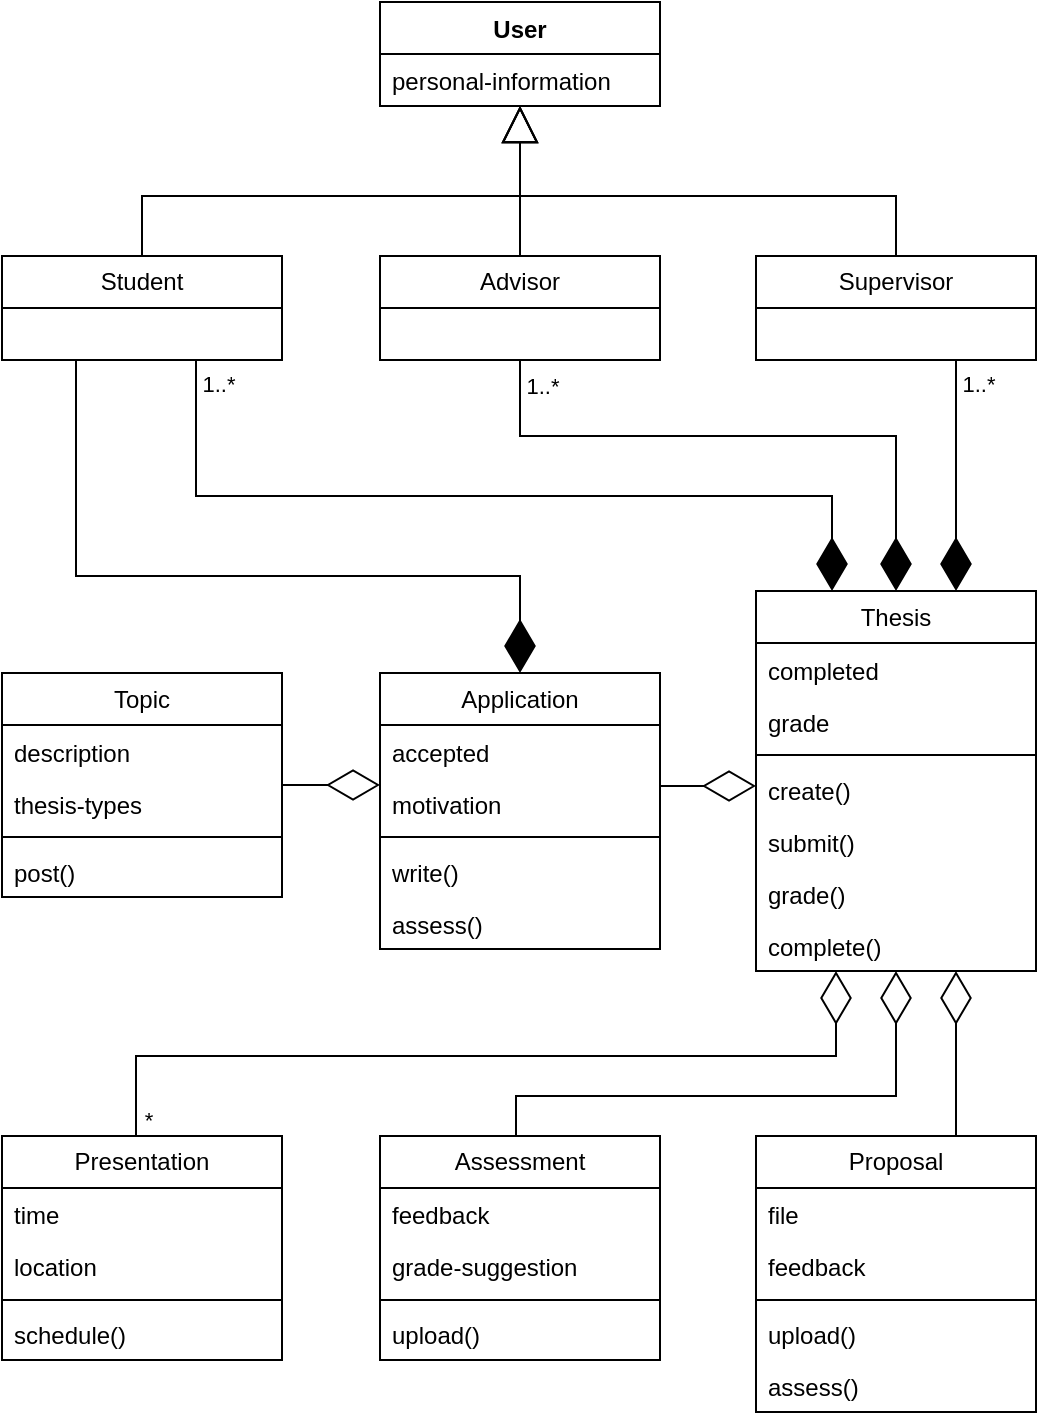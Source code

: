 <mxfile version="24.7.17">
  <diagram name="Page-1" id="c4acf3e9-155e-7222-9cf6-157b1a14988f">
    <mxGraphModel dx="1448" dy="1876" grid="1" gridSize="10" guides="1" tooltips="1" connect="1" arrows="1" fold="1" page="1" pageScale="1" pageWidth="850" pageHeight="1100" background="none" math="0" shadow="0">
      <root>
        <mxCell id="0" />
        <mxCell id="1" parent="0" />
        <mxCell id="QdO0fPRtk3mEZKDKFILt-15" value="" style="endArrow=diamondThin;endFill=0;endSize=24;html=1;rounded=0;edgeStyle=orthogonalEdgeStyle;" parent="1" source="aYV13sTV_43H2yL5I2FY-17" target="aYV13sTV_43H2yL5I2FY-16" edge="1">
          <mxGeometry width="160" relative="1" as="geometry">
            <mxPoint x="450.5" y="576" as="sourcePoint" />
            <mxPoint x="795.75" y="501" as="targetPoint" />
            <Array as="points">
              <mxPoint x="450" y="490" />
              <mxPoint x="800" y="490" />
            </Array>
          </mxGeometry>
        </mxCell>
        <mxCell id="1MN8GC7F8xsYPQ4xVjGY-6" value="*" style="edgeLabel;html=1;align=center;verticalAlign=middle;resizable=0;points=[];" vertex="1" connectable="0" parent="QdO0fPRtk3mEZKDKFILt-15">
          <mxGeometry x="-0.926" relative="1" as="geometry">
            <mxPoint x="6" y="8" as="offset" />
          </mxGeometry>
        </mxCell>
        <mxCell id="QdO0fPRtk3mEZKDKFILt-16" value="" style="endArrow=diamondThin;endFill=0;endSize=24;html=1;rounded=0;edgeStyle=orthogonalEdgeStyle;" parent="1" source="aYV13sTV_43H2yL5I2FY-19" target="aYV13sTV_43H2yL5I2FY-16" edge="1">
          <mxGeometry width="160" relative="1" as="geometry">
            <mxPoint x="867.25" y="576" as="sourcePoint" />
            <mxPoint x="865" y="470" as="targetPoint" />
            <Array as="points">
              <mxPoint x="860" y="490" />
              <mxPoint x="860" y="490" />
            </Array>
          </mxGeometry>
        </mxCell>
        <mxCell id="QdO0fPRtk3mEZKDKFILt-17" value="" style="endArrow=diamondThin;endFill=0;endSize=24;html=1;rounded=0;edgeStyle=orthogonalEdgeStyle;" parent="1" source="aYV13sTV_43H2yL5I2FY-18" target="aYV13sTV_43H2yL5I2FY-16" edge="1">
          <mxGeometry width="160" relative="1" as="geometry">
            <mxPoint x="640.5" y="576" as="sourcePoint" />
            <mxPoint x="830" y="450" as="targetPoint" />
            <Array as="points">
              <mxPoint x="640" y="510" />
              <mxPoint x="830" y="510" />
            </Array>
          </mxGeometry>
        </mxCell>
        <mxCell id="QdO0fPRtk3mEZKDKFILt-21" value="" style="endArrow=diamondThin;endFill=1;endSize=24;html=1;rounded=0;edgeStyle=orthogonalEdgeStyle;" parent="1" source="aYV13sTV_43H2yL5I2FY-11" target="aYV13sTV_43H2yL5I2FY-16" edge="1">
          <mxGeometry width="160" relative="1" as="geometry">
            <mxPoint x="641.5" y="189" as="sourcePoint" />
            <mxPoint x="795.75" y="250" as="targetPoint" />
            <Array as="points">
              <mxPoint x="642" y="180" />
              <mxPoint x="830" y="180" />
            </Array>
          </mxGeometry>
        </mxCell>
        <mxCell id="1MN8GC7F8xsYPQ4xVjGY-1" value="1..*" style="edgeLabel;html=1;align=center;verticalAlign=middle;resizable=0;points=[];" vertex="1" connectable="0" parent="QdO0fPRtk3mEZKDKFILt-21">
          <mxGeometry x="-0.866" relative="1" as="geometry">
            <mxPoint x="11" y="-8" as="offset" />
          </mxGeometry>
        </mxCell>
        <mxCell id="QdO0fPRtk3mEZKDKFILt-22" value="" style="endArrow=diamondThin;endFill=1;endSize=24;html=1;rounded=0;edgeStyle=orthogonalEdgeStyle;" parent="1" source="aYV13sTV_43H2yL5I2FY-12" target="aYV13sTV_43H2yL5I2FY-16" edge="1">
          <mxGeometry width="160" relative="1" as="geometry">
            <mxPoint x="837.25" y="189" as="sourcePoint" />
            <mxPoint x="867.25" y="250" as="targetPoint" />
            <Array as="points">
              <mxPoint x="860" y="200" />
              <mxPoint x="860" y="200" />
            </Array>
          </mxGeometry>
        </mxCell>
        <mxCell id="1MN8GC7F8xsYPQ4xVjGY-2" value="1..*" style="edgeLabel;html=1;align=center;verticalAlign=middle;resizable=0;points=[];" vertex="1" connectable="0" parent="QdO0fPRtk3mEZKDKFILt-22">
          <mxGeometry x="-0.705" y="1" relative="1" as="geometry">
            <mxPoint x="10" y="-5" as="offset" />
          </mxGeometry>
        </mxCell>
        <mxCell id="QdO0fPRtk3mEZKDKFILt-23" value="" style="endArrow=diamondThin;endFill=0;endSize=24;html=1;rounded=0;edgeStyle=orthogonalEdgeStyle;" parent="1" source="aYV13sTV_43H2yL5I2FY-14" target="aYV13sTV_43H2yL5I2FY-15" edge="1">
          <mxGeometry width="160" relative="1" as="geometry">
            <mxPoint x="523" y="337.5" as="sourcePoint" />
            <mxPoint x="570" y="337.5" as="targetPoint" />
            <Array as="points">
              <mxPoint x="540" y="355" />
              <mxPoint x="540" y="355" />
            </Array>
          </mxGeometry>
        </mxCell>
        <mxCell id="QdO0fPRtk3mEZKDKFILt-24" value="" style="endArrow=diamondThin;endFill=1;endSize=24;html=1;rounded=0;edgeStyle=orthogonalEdgeStyle;" parent="1" source="aYV13sTV_43H2yL5I2FY-9" target="aYV13sTV_43H2yL5I2FY-15" edge="1">
          <mxGeometry width="160" relative="1" as="geometry">
            <mxPoint x="445.75" y="189" as="sourcePoint" />
            <mxPoint x="605.75" y="250" as="targetPoint" />
            <Array as="points">
              <mxPoint x="420" y="250" />
              <mxPoint x="642" y="250" />
            </Array>
          </mxGeometry>
        </mxCell>
        <mxCell id="aYV13sTV_43H2yL5I2FY-9" value="Student" style="swimlane;fontStyle=0;childLayout=stackLayout;horizontal=1;startSize=26;fillColor=none;horizontalStack=0;resizeParent=1;resizeParentMax=0;resizeLast=0;collapsible=1;marginBottom=0;whiteSpace=wrap;html=1;" parent="1" vertex="1">
          <mxGeometry x="383" y="90" width="140" height="52" as="geometry" />
        </mxCell>
        <mxCell id="aYV13sTV_43H2yL5I2FY-12" value="Supervisor" style="swimlane;fontStyle=0;childLayout=stackLayout;horizontal=1;startSize=26;fillColor=none;horizontalStack=0;resizeParent=1;resizeParentMax=0;resizeLast=0;collapsible=1;marginBottom=0;whiteSpace=wrap;html=1;" parent="1" vertex="1">
          <mxGeometry x="760" y="90" width="140" height="52" as="geometry" />
        </mxCell>
        <mxCell id="aYV13sTV_43H2yL5I2FY-11" value="Advisor" style="swimlane;fontStyle=0;childLayout=stackLayout;horizontal=1;startSize=26;fillColor=none;horizontalStack=0;resizeParent=1;resizeParentMax=0;resizeLast=0;collapsible=1;marginBottom=0;whiteSpace=wrap;html=1;" parent="1" vertex="1">
          <mxGeometry x="572" y="90" width="140" height="52" as="geometry" />
        </mxCell>
        <mxCell id="aYV13sTV_43H2yL5I2FY-14" value="Topic" style="swimlane;fontStyle=0;childLayout=stackLayout;horizontal=1;startSize=26;fillColor=none;horizontalStack=0;resizeParent=1;resizeParentMax=0;resizeLast=0;collapsible=1;marginBottom=0;whiteSpace=wrap;html=1;" parent="1" vertex="1">
          <mxGeometry x="383" y="298.5" width="140" height="112" as="geometry" />
        </mxCell>
        <mxCell id="aYV13sTV_43H2yL5I2FY-20" value="description" style="text;strokeColor=none;fillColor=none;align=left;verticalAlign=top;spacingLeft=4;spacingRight=4;overflow=hidden;rotatable=0;points=[[0,0.5],[1,0.5]];portConstraint=eastwest;whiteSpace=wrap;html=1;" parent="aYV13sTV_43H2yL5I2FY-14" vertex="1">
          <mxGeometry y="26" width="140" height="26" as="geometry" />
        </mxCell>
        <mxCell id="aYV13sTV_43H2yL5I2FY-21" value="thesis-types" style="text;strokeColor=none;fillColor=none;align=left;verticalAlign=top;spacingLeft=4;spacingRight=4;overflow=hidden;rotatable=0;points=[[0,0.5],[1,0.5]];portConstraint=eastwest;whiteSpace=wrap;html=1;" parent="aYV13sTV_43H2yL5I2FY-14" vertex="1">
          <mxGeometry y="52" width="140" height="26" as="geometry" />
        </mxCell>
        <mxCell id="aYV13sTV_43H2yL5I2FY-53" value="" style="line;strokeWidth=1;fillColor=none;align=left;verticalAlign=middle;spacingTop=-1;spacingLeft=3;spacingRight=3;rotatable=0;labelPosition=right;points=[];portConstraint=eastwest;strokeColor=inherit;" parent="aYV13sTV_43H2yL5I2FY-14" vertex="1">
          <mxGeometry y="78" width="140" height="8" as="geometry" />
        </mxCell>
        <mxCell id="aYV13sTV_43H2yL5I2FY-52" value="post()" style="text;strokeColor=none;fillColor=none;align=left;verticalAlign=top;spacingLeft=4;spacingRight=4;overflow=hidden;rotatable=0;points=[[0,0.5],[1,0.5]];portConstraint=eastwest;whiteSpace=wrap;html=1;" parent="aYV13sTV_43H2yL5I2FY-14" vertex="1">
          <mxGeometry y="86" width="140" height="26" as="geometry" />
        </mxCell>
        <mxCell id="aYV13sTV_43H2yL5I2FY-15" value="Application" style="swimlane;fontStyle=0;childLayout=stackLayout;horizontal=1;startSize=26;fillColor=none;horizontalStack=0;resizeParent=1;resizeParentMax=0;resizeLast=0;collapsible=1;marginBottom=0;whiteSpace=wrap;html=1;" parent="1" vertex="1">
          <mxGeometry x="572" y="298.5" width="140" height="138" as="geometry" />
        </mxCell>
        <mxCell id="aYV13sTV_43H2yL5I2FY-22" value="accepted" style="text;strokeColor=none;fillColor=none;align=left;verticalAlign=top;spacingLeft=4;spacingRight=4;overflow=hidden;rotatable=0;points=[[0,0.5],[1,0.5]];portConstraint=eastwest;whiteSpace=wrap;html=1;" parent="aYV13sTV_43H2yL5I2FY-15" vertex="1">
          <mxGeometry y="26" width="140" height="26" as="geometry" />
        </mxCell>
        <mxCell id="aYV13sTV_43H2yL5I2FY-23" value="motivation" style="text;strokeColor=none;fillColor=none;align=left;verticalAlign=top;spacingLeft=4;spacingRight=4;overflow=hidden;rotatable=0;points=[[0,0.5],[1,0.5]];portConstraint=eastwest;whiteSpace=wrap;html=1;" parent="aYV13sTV_43H2yL5I2FY-15" vertex="1">
          <mxGeometry y="52" width="140" height="26" as="geometry" />
        </mxCell>
        <mxCell id="aYV13sTV_43H2yL5I2FY-26" value="" style="line;strokeWidth=1;fillColor=none;align=left;verticalAlign=middle;spacingTop=-1;spacingLeft=3;spacingRight=3;rotatable=0;labelPosition=right;points=[];portConstraint=eastwest;strokeColor=inherit;" parent="aYV13sTV_43H2yL5I2FY-15" vertex="1">
          <mxGeometry y="78" width="140" height="8" as="geometry" />
        </mxCell>
        <mxCell id="aYV13sTV_43H2yL5I2FY-59" value="write()" style="text;strokeColor=none;fillColor=none;align=left;verticalAlign=top;spacingLeft=4;spacingRight=4;overflow=hidden;rotatable=0;points=[[0,0.5],[1,0.5]];portConstraint=eastwest;whiteSpace=wrap;html=1;" parent="aYV13sTV_43H2yL5I2FY-15" vertex="1">
          <mxGeometry y="86" width="140" height="26" as="geometry" />
        </mxCell>
        <mxCell id="aYV13sTV_43H2yL5I2FY-25" value="assess()" style="text;strokeColor=none;fillColor=none;align=left;verticalAlign=top;spacingLeft=4;spacingRight=4;overflow=hidden;rotatable=0;points=[[0,0.5],[1,0.5]];portConstraint=eastwest;whiteSpace=wrap;html=1;" parent="aYV13sTV_43H2yL5I2FY-15" vertex="1">
          <mxGeometry y="112" width="140" height="26" as="geometry" />
        </mxCell>
        <mxCell id="aYV13sTV_43H2yL5I2FY-16" value="Thesis" style="swimlane;fontStyle=0;childLayout=stackLayout;horizontal=1;startSize=26;fillColor=none;horizontalStack=0;resizeParent=1;resizeParentMax=0;resizeLast=0;collapsible=1;marginBottom=0;whiteSpace=wrap;html=1;" parent="1" vertex="1">
          <mxGeometry x="760" y="257.5" width="140" height="190" as="geometry" />
        </mxCell>
        <mxCell id="aYV13sTV_43H2yL5I2FY-24" value="completed" style="text;strokeColor=none;fillColor=none;align=left;verticalAlign=top;spacingLeft=4;spacingRight=4;overflow=hidden;rotatable=0;points=[[0,0.5],[1,0.5]];portConstraint=eastwest;whiteSpace=wrap;html=1;" parent="aYV13sTV_43H2yL5I2FY-16" vertex="1">
          <mxGeometry y="26" width="140" height="26" as="geometry" />
        </mxCell>
        <mxCell id="aYV13sTV_43H2yL5I2FY-28" value="grade" style="text;strokeColor=none;fillColor=none;align=left;verticalAlign=top;spacingLeft=4;spacingRight=4;overflow=hidden;rotatable=0;points=[[0,0.5],[1,0.5]];portConstraint=eastwest;whiteSpace=wrap;html=1;" parent="aYV13sTV_43H2yL5I2FY-16" vertex="1">
          <mxGeometry y="52" width="140" height="26" as="geometry" />
        </mxCell>
        <mxCell id="aYV13sTV_43H2yL5I2FY-33" value="" style="line;strokeWidth=1;fillColor=none;align=left;verticalAlign=middle;spacingTop=-1;spacingLeft=3;spacingRight=3;rotatable=0;labelPosition=right;points=[];portConstraint=eastwest;strokeColor=inherit;" parent="aYV13sTV_43H2yL5I2FY-16" vertex="1">
          <mxGeometry y="78" width="140" height="8" as="geometry" />
        </mxCell>
        <mxCell id="aYV13sTV_43H2yL5I2FY-61" value="create()" style="text;strokeColor=none;fillColor=none;align=left;verticalAlign=top;spacingLeft=4;spacingRight=4;overflow=hidden;rotatable=0;points=[[0,0.5],[1,0.5]];portConstraint=eastwest;whiteSpace=wrap;html=1;" parent="aYV13sTV_43H2yL5I2FY-16" vertex="1">
          <mxGeometry y="86" width="140" height="26" as="geometry" />
        </mxCell>
        <mxCell id="aYV13sTV_43H2yL5I2FY-30" value="submit()" style="text;strokeColor=none;fillColor=none;align=left;verticalAlign=top;spacingLeft=4;spacingRight=4;overflow=hidden;rotatable=0;points=[[0,0.5],[1,0.5]];portConstraint=eastwest;whiteSpace=wrap;html=1;" parent="aYV13sTV_43H2yL5I2FY-16" vertex="1">
          <mxGeometry y="112" width="140" height="26" as="geometry" />
        </mxCell>
        <mxCell id="aYV13sTV_43H2yL5I2FY-32" value="grade()" style="text;strokeColor=none;fillColor=none;align=left;verticalAlign=top;spacingLeft=4;spacingRight=4;overflow=hidden;rotatable=0;points=[[0,0.5],[1,0.5]];portConstraint=eastwest;whiteSpace=wrap;html=1;" parent="aYV13sTV_43H2yL5I2FY-16" vertex="1">
          <mxGeometry y="138" width="140" height="26" as="geometry" />
        </mxCell>
        <mxCell id="aYV13sTV_43H2yL5I2FY-60" value="complete()" style="text;strokeColor=none;fillColor=none;align=left;verticalAlign=top;spacingLeft=4;spacingRight=4;overflow=hidden;rotatable=0;points=[[0,0.5],[1,0.5]];portConstraint=eastwest;whiteSpace=wrap;html=1;" parent="aYV13sTV_43H2yL5I2FY-16" vertex="1">
          <mxGeometry y="164" width="140" height="26" as="geometry" />
        </mxCell>
        <mxCell id="aYV13sTV_43H2yL5I2FY-17" value="Presentation" style="swimlane;fontStyle=0;childLayout=stackLayout;horizontal=1;startSize=26;fillColor=none;horizontalStack=0;resizeParent=1;resizeParentMax=0;resizeLast=0;collapsible=1;marginBottom=0;whiteSpace=wrap;html=1;" parent="1" vertex="1">
          <mxGeometry x="383" y="530" width="140" height="112" as="geometry" />
        </mxCell>
        <mxCell id="aYV13sTV_43H2yL5I2FY-34" value="time" style="text;strokeColor=none;fillColor=none;align=left;verticalAlign=top;spacingLeft=4;spacingRight=4;overflow=hidden;rotatable=0;points=[[0,0.5],[1,0.5]];portConstraint=eastwest;whiteSpace=wrap;html=1;" parent="aYV13sTV_43H2yL5I2FY-17" vertex="1">
          <mxGeometry y="26" width="140" height="26" as="geometry" />
        </mxCell>
        <mxCell id="aYV13sTV_43H2yL5I2FY-35" value="location" style="text;strokeColor=none;fillColor=none;align=left;verticalAlign=top;spacingLeft=4;spacingRight=4;overflow=hidden;rotatable=0;points=[[0,0.5],[1,0.5]];portConstraint=eastwest;whiteSpace=wrap;html=1;" parent="aYV13sTV_43H2yL5I2FY-17" vertex="1">
          <mxGeometry y="52" width="140" height="26" as="geometry" />
        </mxCell>
        <mxCell id="aYV13sTV_43H2yL5I2FY-57" value="" style="line;strokeWidth=1;fillColor=none;align=left;verticalAlign=middle;spacingTop=-1;spacingLeft=3;spacingRight=3;rotatable=0;labelPosition=right;points=[];portConstraint=eastwest;strokeColor=inherit;" parent="aYV13sTV_43H2yL5I2FY-17" vertex="1">
          <mxGeometry y="78" width="140" height="8" as="geometry" />
        </mxCell>
        <mxCell id="aYV13sTV_43H2yL5I2FY-56" value="schedule()" style="text;strokeColor=none;fillColor=none;align=left;verticalAlign=top;spacingLeft=4;spacingRight=4;overflow=hidden;rotatable=0;points=[[0,0.5],[1,0.5]];portConstraint=eastwest;whiteSpace=wrap;html=1;" parent="aYV13sTV_43H2yL5I2FY-17" vertex="1">
          <mxGeometry y="86" width="140" height="26" as="geometry" />
        </mxCell>
        <mxCell id="aYV13sTV_43H2yL5I2FY-18" value="Assessment" style="swimlane;fontStyle=0;childLayout=stackLayout;horizontal=1;startSize=26;fillColor=none;horizontalStack=0;resizeParent=1;resizeParentMax=0;resizeLast=0;collapsible=1;marginBottom=0;whiteSpace=wrap;html=1;" parent="1" vertex="1">
          <mxGeometry x="572" y="530" width="140" height="112" as="geometry" />
        </mxCell>
        <mxCell id="aYV13sTV_43H2yL5I2FY-36" value="feedback" style="text;strokeColor=none;fillColor=none;align=left;verticalAlign=top;spacingLeft=4;spacingRight=4;overflow=hidden;rotatable=0;points=[[0,0.5],[1,0.5]];portConstraint=eastwest;whiteSpace=wrap;html=1;" parent="aYV13sTV_43H2yL5I2FY-18" vertex="1">
          <mxGeometry y="26" width="140" height="26" as="geometry" />
        </mxCell>
        <mxCell id="aYV13sTV_43H2yL5I2FY-37" value="grade-suggestion" style="text;strokeColor=none;fillColor=none;align=left;verticalAlign=top;spacingLeft=4;spacingRight=4;overflow=hidden;rotatable=0;points=[[0,0.5],[1,0.5]];portConstraint=eastwest;whiteSpace=wrap;html=1;" parent="aYV13sTV_43H2yL5I2FY-18" vertex="1">
          <mxGeometry y="52" width="140" height="26" as="geometry" />
        </mxCell>
        <mxCell id="aYV13sTV_43H2yL5I2FY-58" value="" style="line;strokeWidth=1;fillColor=none;align=left;verticalAlign=middle;spacingTop=-1;spacingLeft=3;spacingRight=3;rotatable=0;labelPosition=right;points=[];portConstraint=eastwest;strokeColor=inherit;" parent="aYV13sTV_43H2yL5I2FY-18" vertex="1">
          <mxGeometry y="78" width="140" height="8" as="geometry" />
        </mxCell>
        <mxCell id="aYV13sTV_43H2yL5I2FY-55" value="upload()" style="text;strokeColor=none;fillColor=none;align=left;verticalAlign=top;spacingLeft=4;spacingRight=4;overflow=hidden;rotatable=0;points=[[0,0.5],[1,0.5]];portConstraint=eastwest;whiteSpace=wrap;html=1;" parent="aYV13sTV_43H2yL5I2FY-18" vertex="1">
          <mxGeometry y="86" width="140" height="26" as="geometry" />
        </mxCell>
        <mxCell id="aYV13sTV_43H2yL5I2FY-19" value="Proposal" style="swimlane;fontStyle=0;childLayout=stackLayout;horizontal=1;startSize=26;fillColor=none;horizontalStack=0;resizeParent=1;resizeParentMax=0;resizeLast=0;collapsible=1;marginBottom=0;whiteSpace=wrap;html=1;" parent="1" vertex="1">
          <mxGeometry x="760" y="530" width="140" height="138" as="geometry" />
        </mxCell>
        <mxCell id="aYV13sTV_43H2yL5I2FY-38" value="file" style="text;strokeColor=none;fillColor=none;align=left;verticalAlign=top;spacingLeft=4;spacingRight=4;overflow=hidden;rotatable=0;points=[[0,0.5],[1,0.5]];portConstraint=eastwest;whiteSpace=wrap;html=1;" parent="aYV13sTV_43H2yL5I2FY-19" vertex="1">
          <mxGeometry y="26" width="140" height="26" as="geometry" />
        </mxCell>
        <mxCell id="aYV13sTV_43H2yL5I2FY-40" value="feedback" style="text;strokeColor=none;fillColor=none;align=left;verticalAlign=top;spacingLeft=4;spacingRight=4;overflow=hidden;rotatable=0;points=[[0,0.5],[1,0.5]];portConstraint=eastwest;whiteSpace=wrap;html=1;" parent="aYV13sTV_43H2yL5I2FY-19" vertex="1">
          <mxGeometry y="52" width="140" height="26" as="geometry" />
        </mxCell>
        <mxCell id="aYV13sTV_43H2yL5I2FY-41" value="" style="line;strokeWidth=1;fillColor=none;align=left;verticalAlign=middle;spacingTop=-1;spacingLeft=3;spacingRight=3;rotatable=0;labelPosition=right;points=[];portConstraint=eastwest;strokeColor=inherit;" parent="aYV13sTV_43H2yL5I2FY-19" vertex="1">
          <mxGeometry y="78" width="140" height="8" as="geometry" />
        </mxCell>
        <mxCell id="aYV13sTV_43H2yL5I2FY-54" value="upload()" style="text;strokeColor=none;fillColor=none;align=left;verticalAlign=top;spacingLeft=4;spacingRight=4;overflow=hidden;rotatable=0;points=[[0,0.5],[1,0.5]];portConstraint=eastwest;whiteSpace=wrap;html=1;" parent="aYV13sTV_43H2yL5I2FY-19" vertex="1">
          <mxGeometry y="86" width="140" height="26" as="geometry" />
        </mxCell>
        <mxCell id="aYV13sTV_43H2yL5I2FY-39" value="assess()" style="text;strokeColor=none;fillColor=none;align=left;verticalAlign=top;spacingLeft=4;spacingRight=4;overflow=hidden;rotatable=0;points=[[0,0.5],[1,0.5]];portConstraint=eastwest;whiteSpace=wrap;html=1;" parent="aYV13sTV_43H2yL5I2FY-19" vertex="1">
          <mxGeometry y="112" width="140" height="26" as="geometry" />
        </mxCell>
        <mxCell id="aYV13sTV_43H2yL5I2FY-42" value="" style="endArrow=block;endSize=16;endFill=0;html=1;rounded=0;edgeStyle=orthogonalEdgeStyle;" parent="1" source="aYV13sTV_43H2yL5I2FY-9" target="aYV13sTV_43H2yL5I2FY-45" edge="1">
          <mxGeometry width="160" relative="1" as="geometry">
            <mxPoint x="320" y="18.41" as="sourcePoint" />
            <mxPoint x="600" y="53" as="targetPoint" />
            <Array as="points">
              <mxPoint x="453" y="60" />
              <mxPoint x="642" y="60" />
            </Array>
          </mxGeometry>
        </mxCell>
        <mxCell id="aYV13sTV_43H2yL5I2FY-43" value="" style="endArrow=block;endSize=16;endFill=0;html=1;rounded=0;edgeStyle=orthogonalEdgeStyle;" parent="1" source="aYV13sTV_43H2yL5I2FY-11" target="aYV13sTV_43H2yL5I2FY-45" edge="1">
          <mxGeometry width="160" relative="1" as="geometry">
            <mxPoint x="630" y="43" as="sourcePoint" />
            <mxPoint x="790" y="43" as="targetPoint" />
          </mxGeometry>
        </mxCell>
        <mxCell id="aYV13sTV_43H2yL5I2FY-44" value="" style="endArrow=block;endSize=16;endFill=0;html=1;rounded=0;edgeStyle=orthogonalEdgeStyle;" parent="1" source="aYV13sTV_43H2yL5I2FY-12" target="aYV13sTV_43H2yL5I2FY-45" edge="1">
          <mxGeometry width="160" relative="1" as="geometry">
            <mxPoint x="790" y="23" as="sourcePoint" />
            <mxPoint x="950" y="23" as="targetPoint" />
            <Array as="points">
              <mxPoint x="830" y="60" />
              <mxPoint x="642" y="60" />
            </Array>
          </mxGeometry>
        </mxCell>
        <mxCell id="aYV13sTV_43H2yL5I2FY-45" value="User" style="swimlane;fontStyle=1;align=center;verticalAlign=top;childLayout=stackLayout;horizontal=1;startSize=26;horizontalStack=0;resizeParent=1;resizeParentMax=0;resizeLast=0;collapsible=1;marginBottom=0;whiteSpace=wrap;html=1;" parent="1" vertex="1">
          <mxGeometry x="572" y="-37" width="140" height="52" as="geometry" />
        </mxCell>
        <mxCell id="aYV13sTV_43H2yL5I2FY-46" value="personal-information" style="text;strokeColor=none;fillColor=none;align=left;verticalAlign=top;spacingLeft=4;spacingRight=4;overflow=hidden;rotatable=0;points=[[0,0.5],[1,0.5]];portConstraint=eastwest;whiteSpace=wrap;html=1;" parent="aYV13sTV_43H2yL5I2FY-45" vertex="1">
          <mxGeometry y="26" width="140" height="26" as="geometry" />
        </mxCell>
        <mxCell id="1MN8GC7F8xsYPQ4xVjGY-3" value="" style="endArrow=diamondThin;endFill=1;endSize=24;html=1;rounded=0;edgeStyle=orthogonalEdgeStyle;" edge="1" parent="1" source="aYV13sTV_43H2yL5I2FY-9" target="aYV13sTV_43H2yL5I2FY-16">
          <mxGeometry width="160" relative="1" as="geometry">
            <mxPoint x="180" y="420" as="sourcePoint" />
            <mxPoint x="340" y="420" as="targetPoint" />
            <Array as="points">
              <mxPoint x="480" y="210" />
              <mxPoint x="798" y="210" />
            </Array>
          </mxGeometry>
        </mxCell>
        <mxCell id="1MN8GC7F8xsYPQ4xVjGY-4" value="1..*" style="edgeLabel;html=1;align=center;verticalAlign=middle;resizable=0;points=[];" vertex="1" connectable="0" parent="1MN8GC7F8xsYPQ4xVjGY-3">
          <mxGeometry x="-0.904" y="-2" relative="1" as="geometry">
            <mxPoint x="13" y="-9" as="offset" />
          </mxGeometry>
        </mxCell>
        <mxCell id="1MN8GC7F8xsYPQ4xVjGY-11" value="" style="endArrow=diamondThin;endFill=0;endSize=24;html=1;rounded=0;edgeStyle=orthogonalEdgeStyle;" edge="1" parent="1">
          <mxGeometry width="160" relative="1" as="geometry">
            <mxPoint x="712" y="355" as="sourcePoint" />
            <mxPoint x="760" y="355" as="targetPoint" />
            <Array as="points">
              <mxPoint x="730" y="355" />
              <mxPoint x="730" y="355" />
            </Array>
          </mxGeometry>
        </mxCell>
      </root>
    </mxGraphModel>
  </diagram>
</mxfile>
